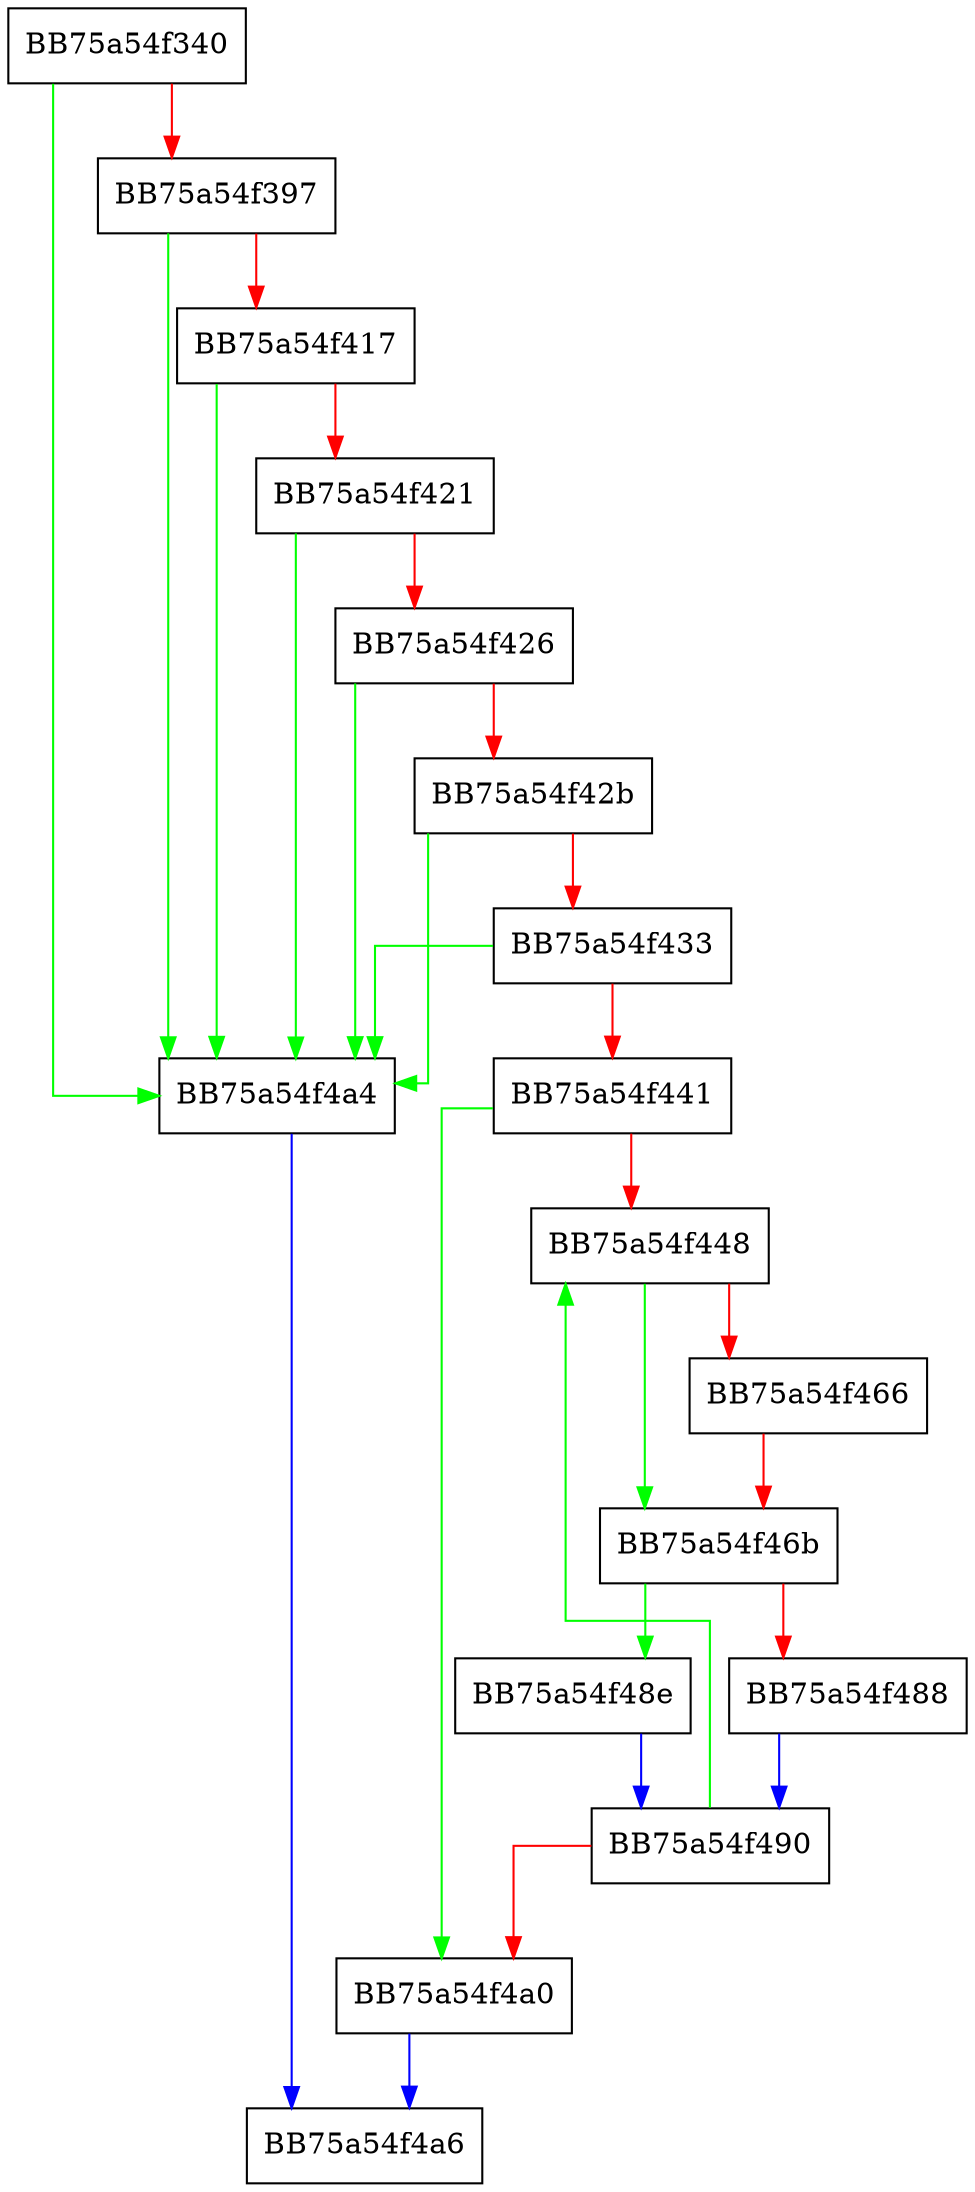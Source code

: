 digraph LoadData {
  node [shape="box"];
  graph [splines=ortho];
  BB75a54f340 -> BB75a54f4a4 [color="green"];
  BB75a54f340 -> BB75a54f397 [color="red"];
  BB75a54f397 -> BB75a54f4a4 [color="green"];
  BB75a54f397 -> BB75a54f417 [color="red"];
  BB75a54f417 -> BB75a54f4a4 [color="green"];
  BB75a54f417 -> BB75a54f421 [color="red"];
  BB75a54f421 -> BB75a54f4a4 [color="green"];
  BB75a54f421 -> BB75a54f426 [color="red"];
  BB75a54f426 -> BB75a54f4a4 [color="green"];
  BB75a54f426 -> BB75a54f42b [color="red"];
  BB75a54f42b -> BB75a54f4a4 [color="green"];
  BB75a54f42b -> BB75a54f433 [color="red"];
  BB75a54f433 -> BB75a54f4a4 [color="green"];
  BB75a54f433 -> BB75a54f441 [color="red"];
  BB75a54f441 -> BB75a54f4a0 [color="green"];
  BB75a54f441 -> BB75a54f448 [color="red"];
  BB75a54f448 -> BB75a54f46b [color="green"];
  BB75a54f448 -> BB75a54f466 [color="red"];
  BB75a54f466 -> BB75a54f46b [color="red"];
  BB75a54f46b -> BB75a54f48e [color="green"];
  BB75a54f46b -> BB75a54f488 [color="red"];
  BB75a54f488 -> BB75a54f490 [color="blue"];
  BB75a54f48e -> BB75a54f490 [color="blue"];
  BB75a54f490 -> BB75a54f448 [color="green"];
  BB75a54f490 -> BB75a54f4a0 [color="red"];
  BB75a54f4a0 -> BB75a54f4a6 [color="blue"];
  BB75a54f4a4 -> BB75a54f4a6 [color="blue"];
}